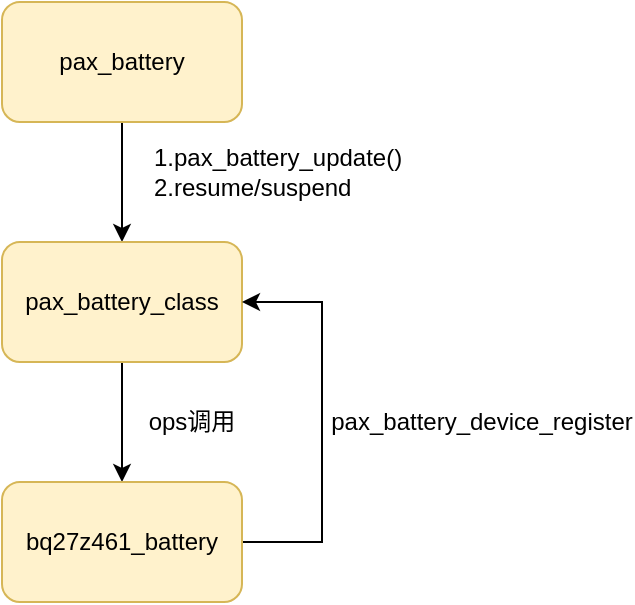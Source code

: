 <mxfile version="13.6.2" type="device"><diagram id="dNTaRJuXAdDpjm6pc7FO" name="Page-1"><mxGraphModel dx="1086" dy="806" grid="1" gridSize="10" guides="1" tooltips="1" connect="1" arrows="1" fold="1" page="1" pageScale="1" pageWidth="827" pageHeight="1169" math="0" shadow="0"><root><mxCell id="0"/><mxCell id="1" parent="0"/><mxCell id="XZwiCWPCPsFJSXUyZz6y-4" style="edgeStyle=orthogonalEdgeStyle;rounded=0;orthogonalLoop=1;jettySize=auto;html=1;exitX=0.5;exitY=1;exitDx=0;exitDy=0;entryX=0.5;entryY=0;entryDx=0;entryDy=0;" edge="1" parent="1" source="XZwiCWPCPsFJSXUyZz6y-1" target="XZwiCWPCPsFJSXUyZz6y-2"><mxGeometry relative="1" as="geometry"/></mxCell><mxCell id="XZwiCWPCPsFJSXUyZz6y-1" value="pax_battery" style="rounded=1;whiteSpace=wrap;html=1;fillColor=#fff2cc;strokeColor=#d6b656;" vertex="1" parent="1"><mxGeometry x="340" y="90" width="120" height="60" as="geometry"/></mxCell><mxCell id="XZwiCWPCPsFJSXUyZz6y-5" style="edgeStyle=orthogonalEdgeStyle;rounded=0;orthogonalLoop=1;jettySize=auto;html=1;exitX=0.5;exitY=1;exitDx=0;exitDy=0;entryX=0.5;entryY=0;entryDx=0;entryDy=0;" edge="1" parent="1" source="XZwiCWPCPsFJSXUyZz6y-2" target="XZwiCWPCPsFJSXUyZz6y-3"><mxGeometry relative="1" as="geometry"/></mxCell><mxCell id="XZwiCWPCPsFJSXUyZz6y-2" value="pax_battery_class" style="rounded=1;whiteSpace=wrap;html=1;fillColor=#fff2cc;strokeColor=#d6b656;" vertex="1" parent="1"><mxGeometry x="340" y="210" width="120" height="60" as="geometry"/></mxCell><mxCell id="XZwiCWPCPsFJSXUyZz6y-6" style="edgeStyle=orthogonalEdgeStyle;rounded=0;orthogonalLoop=1;jettySize=auto;html=1;exitX=1;exitY=0.5;exitDx=0;exitDy=0;entryX=1;entryY=0.5;entryDx=0;entryDy=0;" edge="1" parent="1" source="XZwiCWPCPsFJSXUyZz6y-3" target="XZwiCWPCPsFJSXUyZz6y-2"><mxGeometry relative="1" as="geometry"><Array as="points"><mxPoint x="500" y="360"/><mxPoint x="500" y="240"/></Array></mxGeometry></mxCell><mxCell id="XZwiCWPCPsFJSXUyZz6y-3" value="bq27z461_battery" style="rounded=1;whiteSpace=wrap;html=1;fillColor=#fff2cc;strokeColor=#d6b656;" vertex="1" parent="1"><mxGeometry x="340" y="330" width="120" height="60" as="geometry"/></mxCell><mxCell id="XZwiCWPCPsFJSXUyZz6y-7" value="pax_battery_device_register" style="text;html=1;strokeColor=none;fillColor=none;align=center;verticalAlign=middle;whiteSpace=wrap;rounded=0;" vertex="1" parent="1"><mxGeometry x="560" y="290" width="40" height="20" as="geometry"/></mxCell><mxCell id="XZwiCWPCPsFJSXUyZz6y-8" value="ops调用" style="text;html=1;strokeColor=none;fillColor=none;align=center;verticalAlign=middle;whiteSpace=wrap;rounded=0;" vertex="1" parent="1"><mxGeometry x="410" y="290" width="50" height="20" as="geometry"/></mxCell><mxCell id="XZwiCWPCPsFJSXUyZz6y-9" value="1.pax_battery_update()&lt;br&gt;2.resume/suspend" style="text;html=1;strokeColor=none;fillColor=none;align=left;verticalAlign=middle;whiteSpace=wrap;rounded=0;" vertex="1" parent="1"><mxGeometry x="414" y="160" width="156" height="30" as="geometry"/></mxCell></root></mxGraphModel></diagram></mxfile>